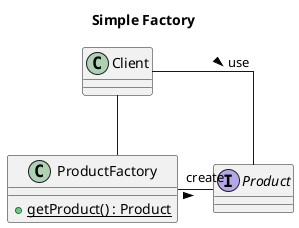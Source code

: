 @startuml
skinparam linetype ortho

title Simple Factory
'scale 1.5

interface Product

together {
    class Client
    class ProductFactory {
        + {static} getProduct() : Product
    }
}

Client -- ProductFactory
Client - Product : use >

ProductFactory - Product : "create" >

@enduml
